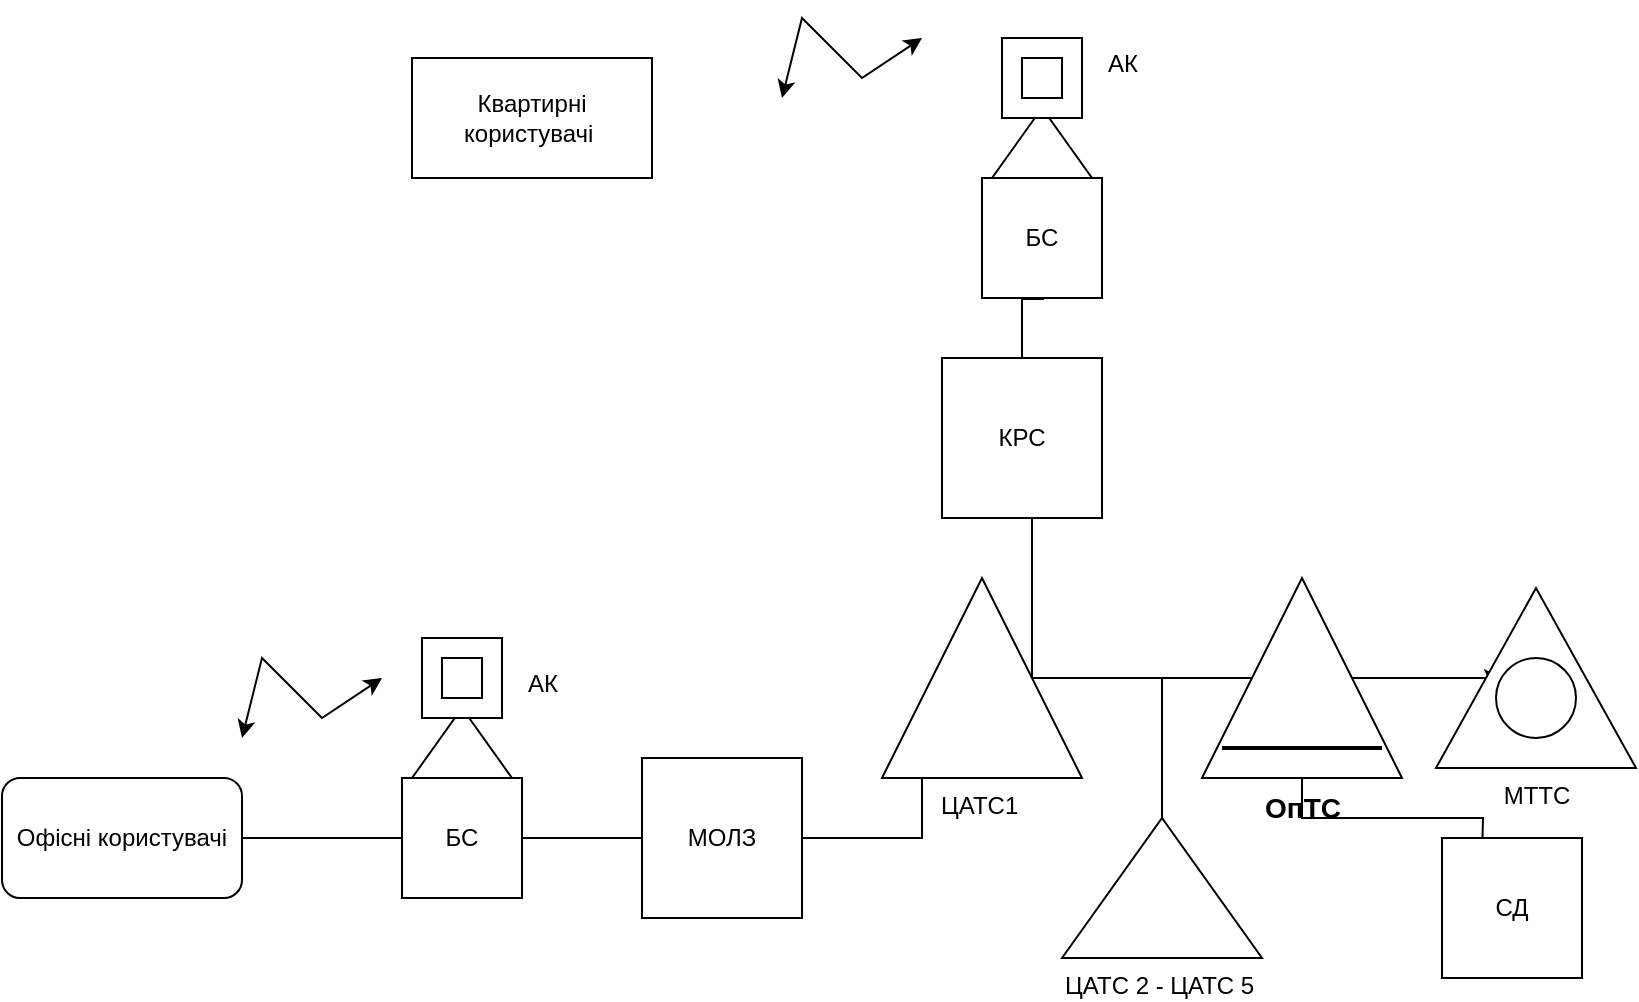 <mxfile version="24.2.5" type="github">
  <diagram name="Сторінка-1" id="A81O8VrBNSnbID5oUdEY">
    <mxGraphModel dx="1120" dy="1637" grid="1" gridSize="10" guides="1" tooltips="1" connect="1" arrows="1" fold="1" page="1" pageScale="1" pageWidth="827" pageHeight="1169" math="0" shadow="0">
      <root>
        <mxCell id="0" />
        <mxCell id="1" parent="0" />
        <mxCell id="39tZ_GSCmlFSGokNw7F_-1" value="Квартирні користувачі&amp;nbsp;" style="rounded=0;whiteSpace=wrap;html=1;" parent="1" vertex="1">
          <mxGeometry x="215" y="-550" width="120" height="60" as="geometry" />
        </mxCell>
        <mxCell id="39tZ_GSCmlFSGokNw7F_-15" style="edgeStyle=orthogonalEdgeStyle;rounded=0;orthogonalLoop=1;jettySize=auto;html=1;exitX=1;exitY=0.5;exitDx=0;exitDy=0;entryX=0;entryY=0.5;entryDx=0;entryDy=0;" parent="1" source="39tZ_GSCmlFSGokNw7F_-2" edge="1">
          <mxGeometry relative="1" as="geometry">
            <mxPoint x="394" y="-160" as="targetPoint" />
          </mxGeometry>
        </mxCell>
        <mxCell id="39tZ_GSCmlFSGokNw7F_-2" value="Офісні користувачі" style="rounded=1;whiteSpace=wrap;html=1;" parent="1" vertex="1">
          <mxGeometry x="10" y="-190" width="120" height="60" as="geometry" />
        </mxCell>
        <mxCell id="39tZ_GSCmlFSGokNw7F_-16" value="МОЛЗ" style="whiteSpace=wrap;html=1;aspect=fixed;" parent="1" vertex="1">
          <mxGeometry x="330" y="-200" width="80" height="80" as="geometry" />
        </mxCell>
        <mxCell id="39tZ_GSCmlFSGokNw7F_-17" style="edgeStyle=orthogonalEdgeStyle;rounded=0;orthogonalLoop=1;jettySize=auto;html=1;exitX=1;exitY=0.5;exitDx=0;exitDy=0;entryX=0.5;entryY=1;entryDx=0;entryDy=0;entryPerimeter=0;" parent="1" source="39tZ_GSCmlFSGokNw7F_-16" edge="1">
          <mxGeometry relative="1" as="geometry">
            <mxPoint x="530" y="-200" as="targetPoint" />
          </mxGeometry>
        </mxCell>
        <mxCell id="39tZ_GSCmlFSGokNw7F_-20" style="edgeStyle=orthogonalEdgeStyle;rounded=0;orthogonalLoop=1;jettySize=auto;html=1;exitX=0;exitY=0;exitDx=75;exitDy=50;exitPerimeter=0;" parent="1" source="39tZ_GSCmlFSGokNw7F_-18" edge="1">
          <mxGeometry relative="1" as="geometry">
            <mxPoint x="540" y="-370" as="targetPoint" />
          </mxGeometry>
        </mxCell>
        <mxCell id="39tZ_GSCmlFSGokNw7F_-23" style="edgeStyle=orthogonalEdgeStyle;rounded=0;orthogonalLoop=1;jettySize=auto;html=1;exitX=0;exitY=0;exitDx=75;exitDy=50;exitPerimeter=0;" parent="1" source="39tZ_GSCmlFSGokNw7F_-18" edge="1">
          <mxGeometry relative="1" as="geometry">
            <mxPoint x="660" y="-240" as="targetPoint" />
          </mxGeometry>
        </mxCell>
        <mxCell id="39tZ_GSCmlFSGokNw7F_-18" value="ЦАТС1&amp;nbsp;" style="verticalLabelPosition=bottom;verticalAlign=top;html=1;shape=mxgraph.basic.acute_triangle;dx=0.5;" parent="1" vertex="1">
          <mxGeometry x="450" y="-290" width="100" height="100" as="geometry" />
        </mxCell>
        <mxCell id="39tZ_GSCmlFSGokNw7F_-49" style="edgeStyle=orthogonalEdgeStyle;rounded=0;orthogonalLoop=1;jettySize=auto;html=1;exitX=0.5;exitY=0;exitDx=0;exitDy=0;" parent="1" source="39tZ_GSCmlFSGokNw7F_-21" edge="1">
          <mxGeometry relative="1" as="geometry">
            <mxPoint x="530" y="-460" as="targetPoint" />
          </mxGeometry>
        </mxCell>
        <mxCell id="39tZ_GSCmlFSGokNw7F_-21" value="КРС" style="whiteSpace=wrap;html=1;aspect=fixed;" parent="1" vertex="1">
          <mxGeometry x="480" y="-400" width="80" height="80" as="geometry" />
        </mxCell>
        <mxCell id="39tZ_GSCmlFSGokNw7F_-24" style="edgeStyle=orthogonalEdgeStyle;rounded=0;orthogonalLoop=1;jettySize=auto;html=1;exitX=0;exitY=0;exitDx=25;exitDy=50;exitPerimeter=0;" parent="1" source="39tZ_GSCmlFSGokNw7F_-22" edge="1">
          <mxGeometry relative="1" as="geometry">
            <mxPoint x="590" y="-130" as="targetPoint" />
          </mxGeometry>
        </mxCell>
        <mxCell id="39tZ_GSCmlFSGokNw7F_-31" style="edgeStyle=orthogonalEdgeStyle;rounded=0;orthogonalLoop=1;jettySize=auto;html=1;exitX=0.5;exitY=1;exitDx=0;exitDy=0;exitPerimeter=0;" parent="1" source="39tZ_GSCmlFSGokNw7F_-22" edge="1">
          <mxGeometry relative="1" as="geometry">
            <mxPoint x="750" y="-150" as="targetPoint" />
          </mxGeometry>
        </mxCell>
        <mxCell id="39tZ_GSCmlFSGokNw7F_-34" style="edgeStyle=orthogonalEdgeStyle;rounded=0;orthogonalLoop=1;jettySize=auto;html=1;exitX=0;exitY=0;exitDx=75;exitDy=50;exitPerimeter=0;" parent="1" source="39tZ_GSCmlFSGokNw7F_-22" edge="1">
          <mxGeometry relative="1" as="geometry">
            <mxPoint x="760" y="-240" as="targetPoint" />
          </mxGeometry>
        </mxCell>
        <mxCell id="39tZ_GSCmlFSGokNw7F_-22" value="&lt;b&gt;&lt;font style=&quot;font-size: 14px;&quot;&gt;ОпТС&lt;/font&gt;&lt;/b&gt;" style="verticalLabelPosition=bottom;verticalAlign=top;html=1;shape=mxgraph.basic.acute_triangle;dx=0.5;" parent="1" vertex="1">
          <mxGeometry x="610" y="-290" width="100" height="100" as="geometry" />
        </mxCell>
        <mxCell id="39tZ_GSCmlFSGokNw7F_-29" value="" style="line;strokeWidth=2;html=1;" parent="1" vertex="1">
          <mxGeometry x="620" y="-210" width="80" height="10" as="geometry" />
        </mxCell>
        <mxCell id="39tZ_GSCmlFSGokNw7F_-30" value="ЦАТС 2 - ЦАТС 5&amp;nbsp;" style="verticalLabelPosition=bottom;verticalAlign=top;html=1;shape=mxgraph.basic.acute_triangle;dx=0.5;" parent="1" vertex="1">
          <mxGeometry x="540" y="-170" width="100" height="70" as="geometry" />
        </mxCell>
        <mxCell id="39tZ_GSCmlFSGokNw7F_-33" value="СД" style="whiteSpace=wrap;html=1;aspect=fixed;" parent="1" vertex="1">
          <mxGeometry x="730" y="-160" width="70" height="70" as="geometry" />
        </mxCell>
        <mxCell id="39tZ_GSCmlFSGokNw7F_-36" value="МТТС" style="verticalLabelPosition=bottom;verticalAlign=top;html=1;shape=mxgraph.basic.acute_triangle;dx=0.5;" parent="1" vertex="1">
          <mxGeometry x="727" y="-285" width="100" height="90" as="geometry" />
        </mxCell>
        <mxCell id="39tZ_GSCmlFSGokNw7F_-37" value="" style="ellipse;whiteSpace=wrap;html=1;aspect=fixed;" parent="1" vertex="1">
          <mxGeometry x="757" y="-250" width="40" height="40" as="geometry" />
        </mxCell>
        <mxCell id="39tZ_GSCmlFSGokNw7F_-38" value="БС" style="whiteSpace=wrap;html=1;aspect=fixed;" parent="1" vertex="1">
          <mxGeometry x="210" y="-190" width="60" height="60" as="geometry" />
        </mxCell>
        <mxCell id="39tZ_GSCmlFSGokNw7F_-39" value="" style="verticalLabelPosition=bottom;verticalAlign=top;html=1;shape=mxgraph.basic.acute_triangle;dx=0.5;" parent="1" vertex="1">
          <mxGeometry x="215" y="-225" width="50" height="35" as="geometry" />
        </mxCell>
        <mxCell id="39tZ_GSCmlFSGokNw7F_-40" value="" style="verticalLabelPosition=bottom;verticalAlign=top;html=1;shape=mxgraph.basic.frame;dx=10;whiteSpace=wrap;" parent="1" vertex="1">
          <mxGeometry x="220" y="-260" width="40" height="40" as="geometry" />
        </mxCell>
        <mxCell id="39tZ_GSCmlFSGokNw7F_-46" value="АК" style="text;html=1;align=center;verticalAlign=middle;resizable=0;points=[];autosize=1;strokeColor=none;fillColor=none;" parent="1" vertex="1">
          <mxGeometry x="260" y="-252" width="40" height="30" as="geometry" />
        </mxCell>
        <mxCell id="39tZ_GSCmlFSGokNw7F_-48" value="" style="endArrow=classic;startArrow=classic;html=1;rounded=0;" parent="1" edge="1">
          <mxGeometry width="50" height="50" relative="1" as="geometry">
            <mxPoint x="130" y="-210" as="sourcePoint" />
            <mxPoint x="200" y="-240" as="targetPoint" />
            <Array as="points">
              <mxPoint x="140" y="-250" />
              <mxPoint x="170" y="-220" />
            </Array>
          </mxGeometry>
        </mxCell>
        <mxCell id="39tZ_GSCmlFSGokNw7F_-50" value="БС" style="whiteSpace=wrap;html=1;aspect=fixed;" parent="1" vertex="1">
          <mxGeometry x="500" y="-490" width="60" height="60" as="geometry" />
        </mxCell>
        <mxCell id="39tZ_GSCmlFSGokNw7F_-51" value="" style="verticalLabelPosition=bottom;verticalAlign=top;html=1;shape=mxgraph.basic.acute_triangle;dx=0.5;" parent="1" vertex="1">
          <mxGeometry x="505" y="-525" width="50" height="35" as="geometry" />
        </mxCell>
        <mxCell id="39tZ_GSCmlFSGokNw7F_-52" value="" style="verticalLabelPosition=bottom;verticalAlign=top;html=1;shape=mxgraph.basic.frame;dx=10;whiteSpace=wrap;" parent="1" vertex="1">
          <mxGeometry x="510" y="-560" width="40" height="40" as="geometry" />
        </mxCell>
        <mxCell id="39tZ_GSCmlFSGokNw7F_-54" value="АК" style="text;html=1;align=center;verticalAlign=middle;resizable=0;points=[];autosize=1;strokeColor=none;fillColor=none;" parent="1" vertex="1">
          <mxGeometry x="550" y="-562" width="40" height="30" as="geometry" />
        </mxCell>
        <mxCell id="39tZ_GSCmlFSGokNw7F_-56" value="" style="endArrow=classic;startArrow=classic;html=1;rounded=0;" parent="1" edge="1">
          <mxGeometry width="50" height="50" relative="1" as="geometry">
            <mxPoint x="400" y="-530" as="sourcePoint" />
            <mxPoint x="470" y="-560" as="targetPoint" />
            <Array as="points">
              <mxPoint x="410" y="-570" />
              <mxPoint x="440" y="-540" />
            </Array>
          </mxGeometry>
        </mxCell>
      </root>
    </mxGraphModel>
  </diagram>
</mxfile>
